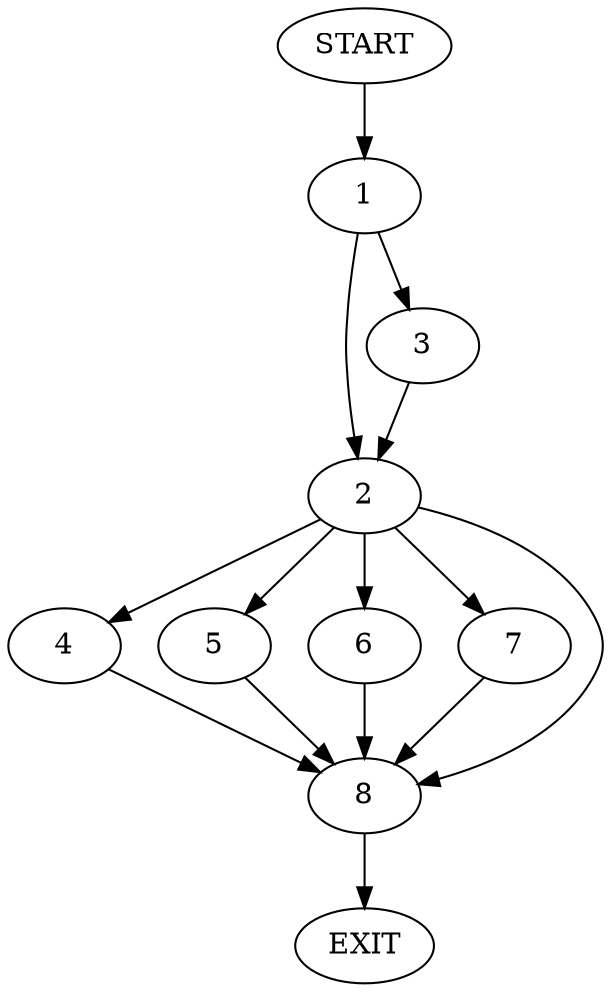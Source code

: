 digraph {
0 [label="START"]
9 [label="EXIT"]
0 -> 1
1 -> 2
1 -> 3
2 -> 4
2 -> 5
2 -> 6
2 -> 7
2 -> 8
3 -> 2
5 -> 8
8 -> 9
7 -> 8
6 -> 8
4 -> 8
}
